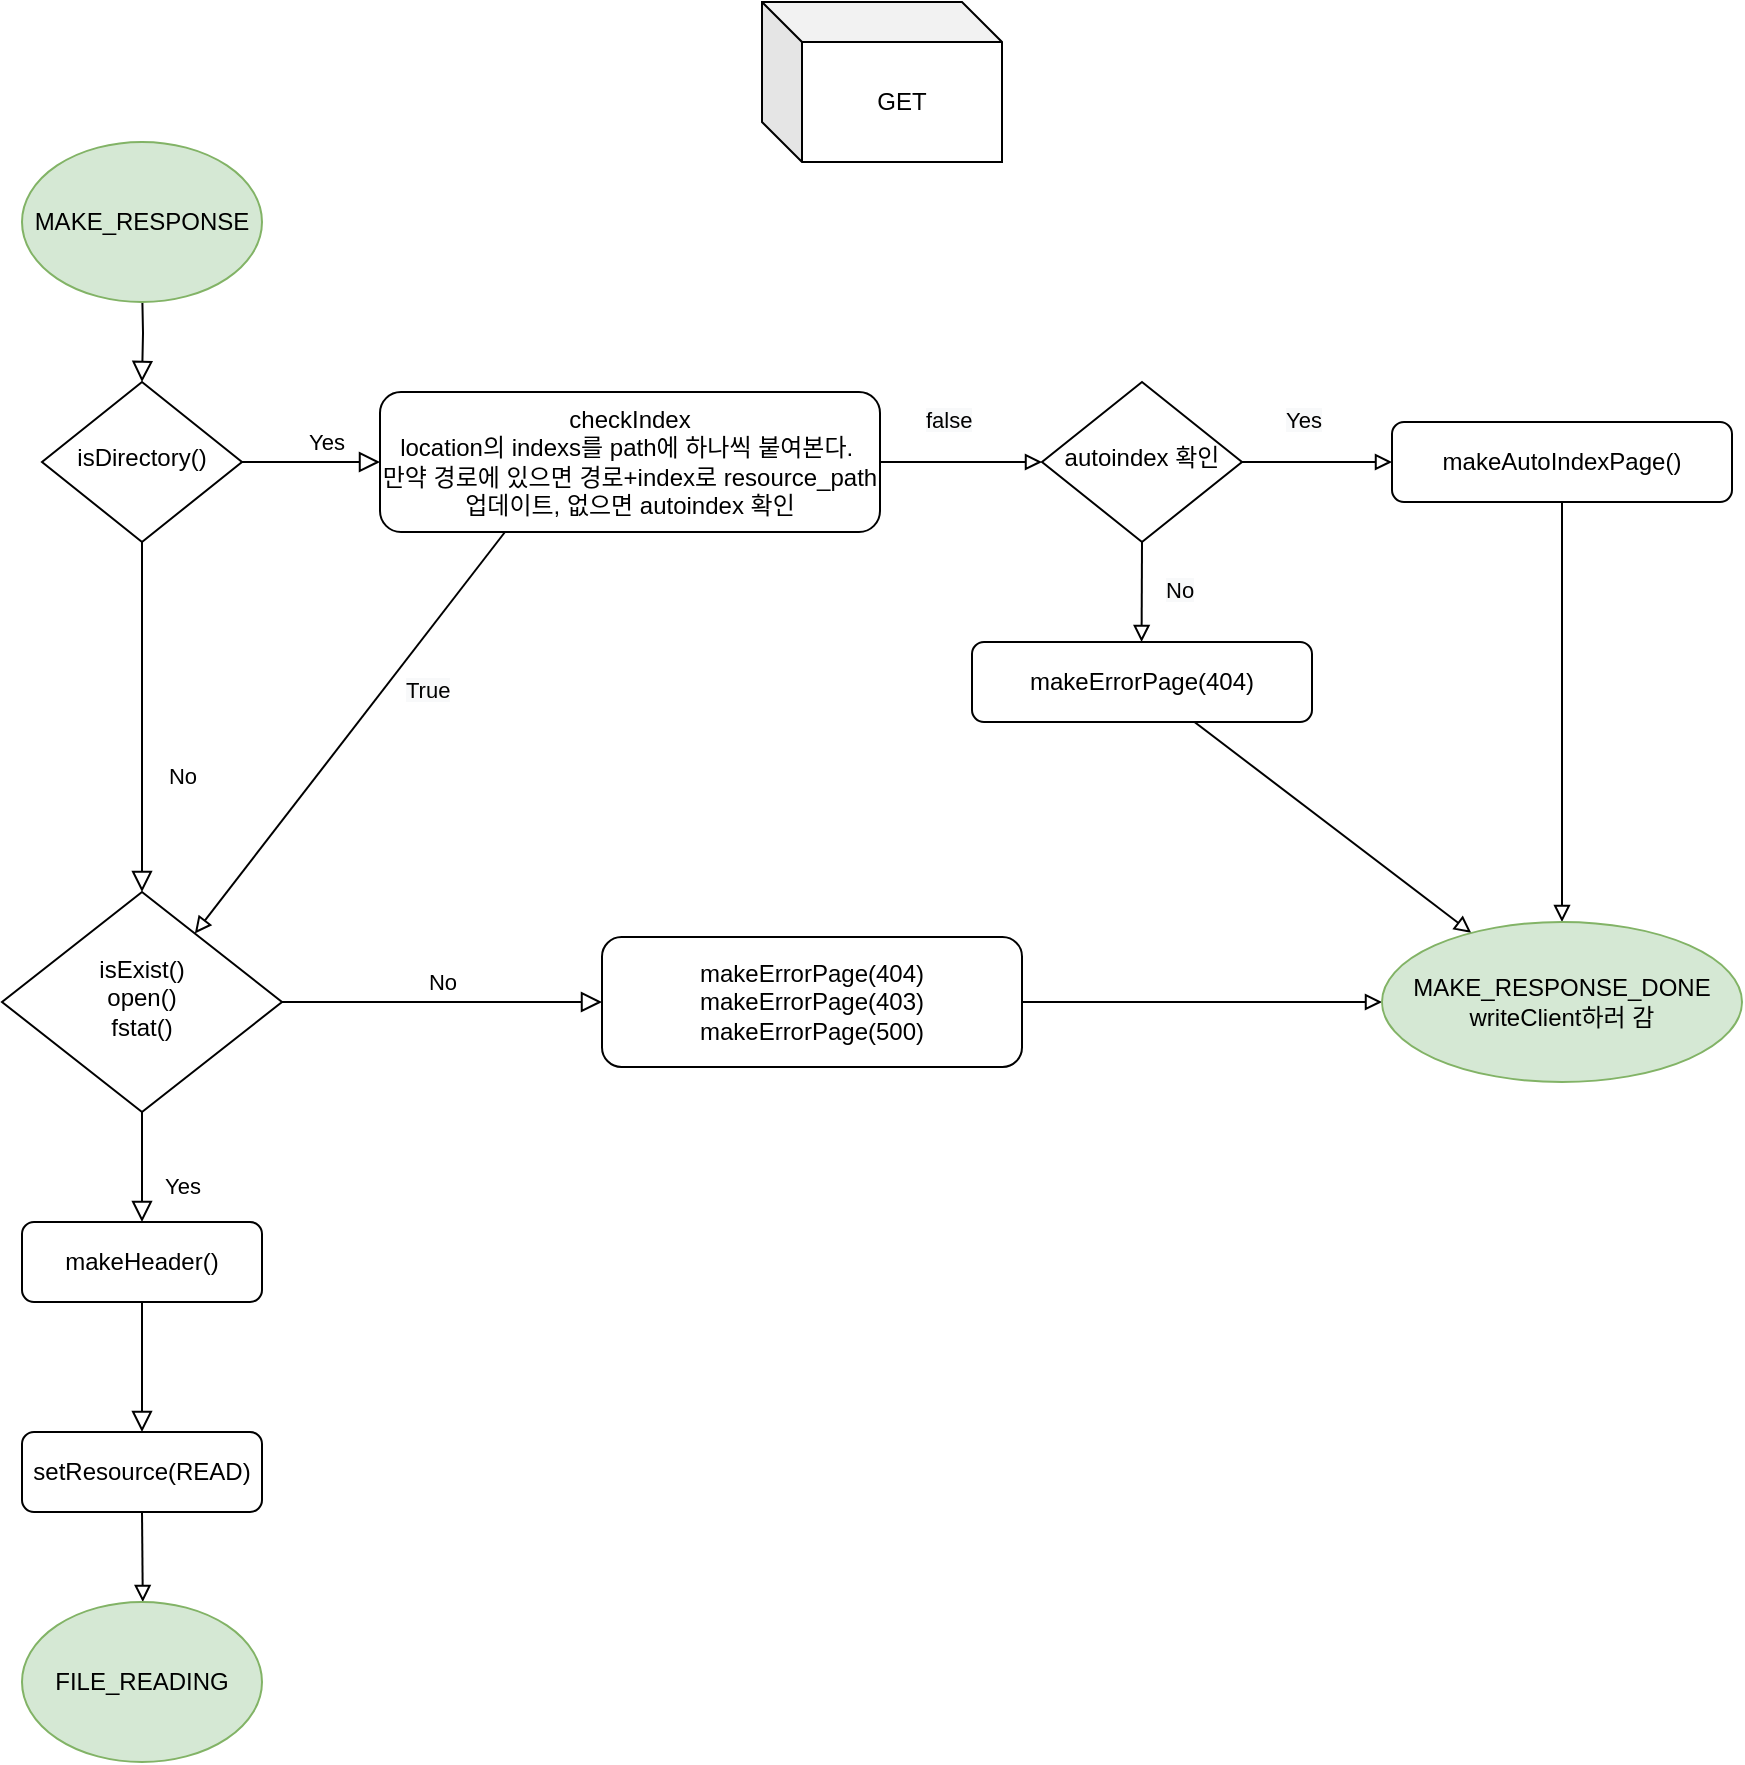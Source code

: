 <mxfile version="16.4.5" type="device"><diagram id="C5RBs43oDa-KdzZeNtuy" name="Page-1"><mxGraphModel dx="1340" dy="985" grid="0" gridSize="10" guides="1" tooltips="1" connect="1" arrows="1" fold="1" page="1" pageScale="1" pageWidth="827" pageHeight="1169" background="#ffffff" math="0" shadow="0"><root><mxCell id="WIyWlLk6GJQsqaUBKTNV-0"/><mxCell id="WIyWlLk6GJQsqaUBKTNV-1" parent="WIyWlLk6GJQsqaUBKTNV-0"/><mxCell id="WIyWlLk6GJQsqaUBKTNV-2" value="" style="rounded=0;html=1;jettySize=auto;orthogonalLoop=1;fontSize=11;endArrow=block;endFill=0;endSize=8;strokeWidth=1;shadow=0;labelBackgroundColor=none;edgeStyle=orthogonalEdgeStyle;" parent="WIyWlLk6GJQsqaUBKTNV-1" target="WIyWlLk6GJQsqaUBKTNV-6" edge="1"><mxGeometry relative="1" as="geometry"><mxPoint x="170" y="170" as="sourcePoint"/></mxGeometry></mxCell><mxCell id="WIyWlLk6GJQsqaUBKTNV-4" value="No" style="rounded=0;html=1;jettySize=auto;orthogonalLoop=1;fontSize=11;endArrow=block;endFill=0;endSize=8;strokeWidth=1;shadow=0;labelBackgroundColor=none;edgeStyle=orthogonalEdgeStyle;" parent="WIyWlLk6GJQsqaUBKTNV-1" source="WIyWlLk6GJQsqaUBKTNV-6" target="WIyWlLk6GJQsqaUBKTNV-10" edge="1"><mxGeometry x="0.333" y="20" relative="1" as="geometry"><mxPoint as="offset"/></mxGeometry></mxCell><mxCell id="WIyWlLk6GJQsqaUBKTNV-5" value="Yes" style="edgeStyle=orthogonalEdgeStyle;rounded=0;html=1;jettySize=auto;orthogonalLoop=1;fontSize=11;endArrow=block;endFill=0;endSize=8;strokeWidth=1;shadow=0;labelBackgroundColor=none;" parent="WIyWlLk6GJQsqaUBKTNV-1" source="WIyWlLk6GJQsqaUBKTNV-6" target="WIyWlLk6GJQsqaUBKTNV-7" edge="1"><mxGeometry x="0.2" y="10" relative="1" as="geometry"><mxPoint as="offset"/></mxGeometry></mxCell><mxCell id="WIyWlLk6GJQsqaUBKTNV-6" value="isDirectory()" style="rhombus;whiteSpace=wrap;html=1;shadow=0;fontFamily=Helvetica;fontSize=12;align=center;strokeWidth=1;spacing=6;spacingTop=-4;" parent="WIyWlLk6GJQsqaUBKTNV-1" vertex="1"><mxGeometry x="120" y="220" width="100" height="80" as="geometry"/></mxCell><mxCell id="w8YvtUE8VXwpnAsEgbMR-2" style="edgeStyle=none;rounded=0;orthogonalLoop=1;jettySize=auto;html=1;exitX=0.25;exitY=1;exitDx=0;exitDy=0;endArrow=block;endFill=0;" parent="WIyWlLk6GJQsqaUBKTNV-1" source="WIyWlLk6GJQsqaUBKTNV-7" target="WIyWlLk6GJQsqaUBKTNV-10" edge="1"><mxGeometry relative="1" as="geometry"/></mxCell><mxCell id="w8YvtUE8VXwpnAsEgbMR-5" style="edgeStyle=none;rounded=0;orthogonalLoop=1;jettySize=auto;html=1;exitX=1;exitY=0.5;exitDx=0;exitDy=0;endArrow=block;endFill=0;" parent="WIyWlLk6GJQsqaUBKTNV-1" source="WIyWlLk6GJQsqaUBKTNV-7" edge="1"><mxGeometry relative="1" as="geometry"><mxPoint x="620" y="260" as="targetPoint"/></mxGeometry></mxCell><mxCell id="WIyWlLk6GJQsqaUBKTNV-7" value="checkIndex&lt;br&gt;location의 indexs를 path에 하나씩 붙여본다.&amp;nbsp;&lt;br&gt;만약 경로에 있으면 경로+index로 resource_path 업데이트, 없으면 autoindex 확인" style="rounded=1;whiteSpace=wrap;html=1;fontSize=12;glass=0;strokeWidth=1;shadow=0;" parent="WIyWlLk6GJQsqaUBKTNV-1" vertex="1"><mxGeometry x="289" y="225" width="250" height="70" as="geometry"/></mxCell><mxCell id="WIyWlLk6GJQsqaUBKTNV-8" value="Yes" style="rounded=0;html=1;jettySize=auto;orthogonalLoop=1;fontSize=11;endArrow=block;endFill=0;endSize=8;strokeWidth=1;shadow=0;labelBackgroundColor=none;edgeStyle=orthogonalEdgeStyle;" parent="WIyWlLk6GJQsqaUBKTNV-1" source="WIyWlLk6GJQsqaUBKTNV-10" target="WIyWlLk6GJQsqaUBKTNV-11" edge="1"><mxGeometry x="0.333" y="20" relative="1" as="geometry"><mxPoint as="offset"/></mxGeometry></mxCell><mxCell id="WIyWlLk6GJQsqaUBKTNV-9" value="No" style="edgeStyle=orthogonalEdgeStyle;rounded=0;html=1;jettySize=auto;orthogonalLoop=1;fontSize=11;endArrow=block;endFill=0;endSize=8;strokeWidth=1;shadow=0;labelBackgroundColor=none;" parent="WIyWlLk6GJQsqaUBKTNV-1" source="WIyWlLk6GJQsqaUBKTNV-10" target="WIyWlLk6GJQsqaUBKTNV-12" edge="1"><mxGeometry y="10" relative="1" as="geometry"><mxPoint as="offset"/></mxGeometry></mxCell><mxCell id="WIyWlLk6GJQsqaUBKTNV-10" value="isExist()&lt;br&gt;open()&lt;br&gt;fstat()" style="rhombus;whiteSpace=wrap;html=1;shadow=0;fontFamily=Helvetica;fontSize=12;align=center;strokeWidth=1;spacing=6;spacingTop=-4;" parent="WIyWlLk6GJQsqaUBKTNV-1" vertex="1"><mxGeometry x="100" y="475" width="140" height="110" as="geometry"/></mxCell><mxCell id="WIyWlLk6GJQsqaUBKTNV-11" value="makeHeader()" style="rounded=1;whiteSpace=wrap;html=1;fontSize=12;glass=0;strokeWidth=1;shadow=0;" parent="WIyWlLk6GJQsqaUBKTNV-1" vertex="1"><mxGeometry x="110" y="640" width="120" height="40" as="geometry"/></mxCell><mxCell id="w8YvtUE8VXwpnAsEgbMR-28" style="edgeStyle=none;rounded=0;orthogonalLoop=1;jettySize=auto;html=1;endArrow=block;endFill=0;" parent="WIyWlLk6GJQsqaUBKTNV-1" source="WIyWlLk6GJQsqaUBKTNV-12" edge="1"><mxGeometry relative="1" as="geometry"><mxPoint x="790" y="530" as="targetPoint"/></mxGeometry></mxCell><mxCell id="WIyWlLk6GJQsqaUBKTNV-12" value="makeErrorPage(404)&lt;br&gt;makeErrorPage(403)&lt;br&gt;makeErrorPage(500)" style="rounded=1;whiteSpace=wrap;html=1;fontSize=12;glass=0;strokeWidth=1;shadow=0;" parent="WIyWlLk6GJQsqaUBKTNV-1" vertex="1"><mxGeometry x="400" y="497.5" width="210" height="65" as="geometry"/></mxCell><mxCell id="w8YvtUE8VXwpnAsEgbMR-0" value="GET" style="shape=cube;whiteSpace=wrap;html=1;boundedLbl=1;backgroundOutline=1;darkOpacity=0.05;darkOpacity2=0.1;" parent="WIyWlLk6GJQsqaUBKTNV-1" vertex="1"><mxGeometry x="480" y="30" width="120" height="80" as="geometry"/></mxCell><mxCell id="w8YvtUE8VXwpnAsEgbMR-4" value="&lt;div style=&quot;text-align: center&quot;&gt;&lt;br&gt;&lt;/div&gt;" style="text;whiteSpace=wrap;html=1;" parent="WIyWlLk6GJQsqaUBKTNV-1" vertex="1"><mxGeometry x="390" y="340" width="40" height="30" as="geometry"/></mxCell><mxCell id="w8YvtUE8VXwpnAsEgbMR-10" style="edgeStyle=none;rounded=0;orthogonalLoop=1;jettySize=auto;html=1;exitX=1;exitY=0.5;exitDx=0;exitDy=0;endArrow=block;endFill=0;entryX=0;entryY=0.5;entryDx=0;entryDy=0;" parent="WIyWlLk6GJQsqaUBKTNV-1" source="w8YvtUE8VXwpnAsEgbMR-7" target="w8YvtUE8VXwpnAsEgbMR-11" edge="1"><mxGeometry relative="1" as="geometry"><mxPoint x="760" y="260" as="targetPoint"/></mxGeometry></mxCell><mxCell id="w8YvtUE8VXwpnAsEgbMR-20" style="edgeStyle=none;rounded=0;orthogonalLoop=1;jettySize=auto;html=1;exitX=0.5;exitY=1;exitDx=0;exitDy=0;endArrow=block;endFill=0;" parent="WIyWlLk6GJQsqaUBKTNV-1" source="w8YvtUE8VXwpnAsEgbMR-7" edge="1"><mxGeometry relative="1" as="geometry"><mxPoint x="669.793" y="350" as="targetPoint"/></mxGeometry></mxCell><mxCell id="w8YvtUE8VXwpnAsEgbMR-7" value="autoindex 확인" style="rhombus;whiteSpace=wrap;html=1;shadow=0;fontFamily=Helvetica;fontSize=12;align=center;strokeWidth=1;spacing=6;spacingTop=-4;" parent="WIyWlLk6GJQsqaUBKTNV-1" vertex="1"><mxGeometry x="620" y="220" width="100" height="80" as="geometry"/></mxCell><mxCell id="w8YvtUE8VXwpnAsEgbMR-26" style="edgeStyle=none;rounded=0;orthogonalLoop=1;jettySize=auto;html=1;endArrow=block;endFill=0;entryX=0.5;entryY=0;entryDx=0;entryDy=0;" parent="WIyWlLk6GJQsqaUBKTNV-1" source="w8YvtUE8VXwpnAsEgbMR-11" target="w8YvtUE8VXwpnAsEgbMR-29" edge="1"><mxGeometry relative="1" as="geometry"><mxPoint x="875" y="480" as="targetPoint"/></mxGeometry></mxCell><mxCell id="w8YvtUE8VXwpnAsEgbMR-11" value="makeAutoIndexPage()" style="rounded=1;whiteSpace=wrap;html=1;fontSize=12;glass=0;strokeWidth=1;shadow=0;" parent="WIyWlLk6GJQsqaUBKTNV-1" vertex="1"><mxGeometry x="795" y="240" width="170" height="40" as="geometry"/></mxCell><mxCell id="w8YvtUE8VXwpnAsEgbMR-15" value="&lt;meta charset=&quot;utf-8&quot;&gt;&lt;span style=&quot;color: rgb(0, 0, 0); font-family: helvetica; font-size: 11px; font-style: normal; font-weight: 400; letter-spacing: normal; text-align: center; text-indent: 0px; text-transform: none; word-spacing: 0px; background-color: rgb(248, 249, 250); display: inline; float: none;&quot;&gt;Yes&lt;/span&gt;" style="text;whiteSpace=wrap;html=1;" parent="WIyWlLk6GJQsqaUBKTNV-1" vertex="1"><mxGeometry x="740" y="225" width="40" height="30" as="geometry"/></mxCell><mxCell id="w8YvtUE8VXwpnAsEgbMR-19" value="&lt;meta charset=&quot;utf-8&quot;&gt;&lt;span style=&quot;color: rgb(0, 0, 0); font-family: helvetica; font-size: 11px; font-style: normal; font-weight: 400; letter-spacing: normal; text-align: center; text-indent: 0px; text-transform: none; word-spacing: 0px; background-color: rgb(248, 249, 250); display: inline; float: none;&quot;&gt;No&lt;/span&gt;" style="text;whiteSpace=wrap;html=1;" parent="WIyWlLk6GJQsqaUBKTNV-1" vertex="1"><mxGeometry x="680" y="310" width="40" height="30" as="geometry"/></mxCell><mxCell id="w8YvtUE8VXwpnAsEgbMR-27" style="edgeStyle=none;rounded=0;orthogonalLoop=1;jettySize=auto;html=1;endArrow=block;endFill=0;" parent="WIyWlLk6GJQsqaUBKTNV-1" source="w8YvtUE8VXwpnAsEgbMR-21" target="w8YvtUE8VXwpnAsEgbMR-29" edge="1"><mxGeometry relative="1" as="geometry"><mxPoint x="810" y="470" as="targetPoint"/></mxGeometry></mxCell><mxCell id="w8YvtUE8VXwpnAsEgbMR-21" value="makeErrorPage(404)" style="rounded=1;whiteSpace=wrap;html=1;fontSize=12;glass=0;strokeWidth=1;shadow=0;" parent="WIyWlLk6GJQsqaUBKTNV-1" vertex="1"><mxGeometry x="585" y="350" width="170" height="40" as="geometry"/></mxCell><mxCell id="w8YvtUE8VXwpnAsEgbMR-22" value="&lt;span style=&quot;color: rgb(0 , 0 , 0) ; font-family: &amp;#34;helvetica&amp;#34; ; font-size: 11px ; font-style: normal ; font-weight: 400 ; letter-spacing: normal ; text-align: center ; text-indent: 0px ; text-transform: none ; word-spacing: 0px ; background-color: rgb(248 , 249 , 250) ; display: inline ; float: none&quot;&gt;false&lt;/span&gt;" style="text;whiteSpace=wrap;html=1;" parent="WIyWlLk6GJQsqaUBKTNV-1" vertex="1"><mxGeometry x="560" y="225" width="40" height="30" as="geometry"/></mxCell><mxCell id="w8YvtUE8VXwpnAsEgbMR-23" value="&lt;span style=&quot;color: rgb(0 , 0 , 0) ; font-family: &amp;#34;helvetica&amp;#34; ; font-size: 11px ; font-style: normal ; font-weight: 400 ; letter-spacing: normal ; text-align: center ; text-indent: 0px ; text-transform: none ; word-spacing: 0px ; background-color: rgb(248 , 249 , 250) ; display: inline ; float: none&quot;&gt;True&lt;/span&gt;" style="text;whiteSpace=wrap;html=1;" parent="WIyWlLk6GJQsqaUBKTNV-1" vertex="1"><mxGeometry x="300" y="360" width="40" height="30" as="geometry"/></mxCell><mxCell id="w8YvtUE8VXwpnAsEgbMR-24" value="" style="rounded=0;html=1;jettySize=auto;orthogonalLoop=1;fontSize=11;endArrow=block;endFill=0;endSize=8;strokeWidth=1;shadow=0;labelBackgroundColor=none;edgeStyle=orthogonalEdgeStyle;exitX=0.5;exitY=1;exitDx=0;exitDy=0;" parent="WIyWlLk6GJQsqaUBKTNV-1" source="WIyWlLk6GJQsqaUBKTNV-11" target="w8YvtUE8VXwpnAsEgbMR-25" edge="1"><mxGeometry x="0.333" y="20" relative="1" as="geometry"><mxPoint as="offset"/><mxPoint x="170" y="690" as="sourcePoint"/></mxGeometry></mxCell><mxCell id="w8YvtUE8VXwpnAsEgbMR-32" style="edgeStyle=none;rounded=0;orthogonalLoop=1;jettySize=auto;html=1;exitX=0.5;exitY=1;exitDx=0;exitDy=0;endArrow=block;endFill=0;" parent="WIyWlLk6GJQsqaUBKTNV-1" source="w8YvtUE8VXwpnAsEgbMR-25" edge="1"><mxGeometry relative="1" as="geometry"><mxPoint x="170.4" y="830" as="targetPoint"/></mxGeometry></mxCell><mxCell id="w8YvtUE8VXwpnAsEgbMR-25" value="setResource(READ)" style="rounded=1;whiteSpace=wrap;html=1;fontSize=12;glass=0;strokeWidth=1;shadow=0;" parent="WIyWlLk6GJQsqaUBKTNV-1" vertex="1"><mxGeometry x="110" y="745" width="120" height="40" as="geometry"/></mxCell><mxCell id="w8YvtUE8VXwpnAsEgbMR-29" value="MAKE_RESPONSE_DONE&lt;br&gt;writeClient하러 감" style="ellipse;whiteSpace=wrap;html=1;fillColor=#d5e8d4;strokeColor=#82b366;" parent="WIyWlLk6GJQsqaUBKTNV-1" vertex="1"><mxGeometry x="790" y="490" width="180" height="80" as="geometry"/></mxCell><mxCell id="w8YvtUE8VXwpnAsEgbMR-31" value="MAKE_RESPONSE" style="ellipse;whiteSpace=wrap;html=1;fillColor=#d5e8d4;strokeColor=#82b366;" parent="WIyWlLk6GJQsqaUBKTNV-1" vertex="1"><mxGeometry x="110" y="100" width="120" height="80" as="geometry"/></mxCell><mxCell id="w8YvtUE8VXwpnAsEgbMR-33" value="FILE_READING" style="ellipse;whiteSpace=wrap;html=1;fillColor=#d5e8d4;strokeColor=#82b366;" parent="WIyWlLk6GJQsqaUBKTNV-1" vertex="1"><mxGeometry x="110" y="830" width="120" height="80" as="geometry"/></mxCell></root></mxGraphModel></diagram></mxfile>